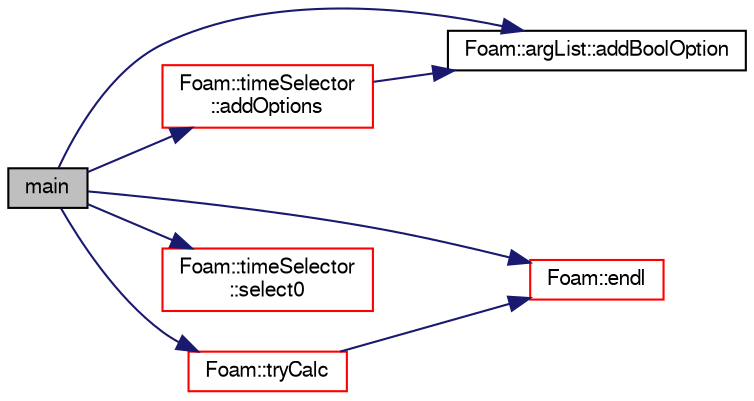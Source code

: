 digraph "main"
{
  bgcolor="transparent";
  edge [fontname="FreeSans",fontsize="10",labelfontname="FreeSans",labelfontsize="10"];
  node [fontname="FreeSans",fontsize="10",shape=record];
  rankdir="LR";
  Node1 [label="main",height=0.2,width=0.4,color="black", fillcolor="grey75", style="filled" fontcolor="black"];
  Node1 -> Node2 [color="midnightblue",fontsize="10",style="solid",fontname="FreeSans"];
  Node2 [label="Foam::argList::addBoolOption",height=0.2,width=0.4,color="black",URL="$a00060.html#a4713251600d03471873e0d9bd8379c5c",tooltip="Add to a bool option to validOptions with usage information. "];
  Node1 -> Node3 [color="midnightblue",fontsize="10",style="solid",fontname="FreeSans"];
  Node3 [label="Foam::timeSelector\l::addOptions",height=0.2,width=0.4,color="red",URL="$a02541.html#a77428fbec7d8e10d36f103f3143762d0",tooltip="Add the options handled by timeSelector to argList::validOptions. "];
  Node3 -> Node2 [color="midnightblue",fontsize="10",style="solid",fontname="FreeSans"];
  Node1 -> Node4 [color="midnightblue",fontsize="10",style="solid",fontname="FreeSans"];
  Node4 [label="Foam::endl",height=0.2,width=0.4,color="red",URL="$a10237.html#a2db8fe02a0d3909e9351bb4275b23ce4",tooltip="Add newline and flush stream. "];
  Node1 -> Node5 [color="midnightblue",fontsize="10",style="solid",fontname="FreeSans"];
  Node5 [label="Foam::timeSelector\l::select0",height=0.2,width=0.4,color="red",URL="$a02541.html#ab8ccdddca2369465a9d3672816e8029e",tooltip="Return the set of times selected based on the argList options. "];
  Node1 -> Node6 [color="midnightblue",fontsize="10",style="solid",fontname="FreeSans"];
  Node6 [label="Foam::tryCalc",height=0.2,width=0.4,color="red",URL="$a10237.html#aa027c009a29fc46b2ab1c02f6a1369bf"];
  Node6 -> Node4 [color="midnightblue",fontsize="10",style="solid",fontname="FreeSans"];
}
